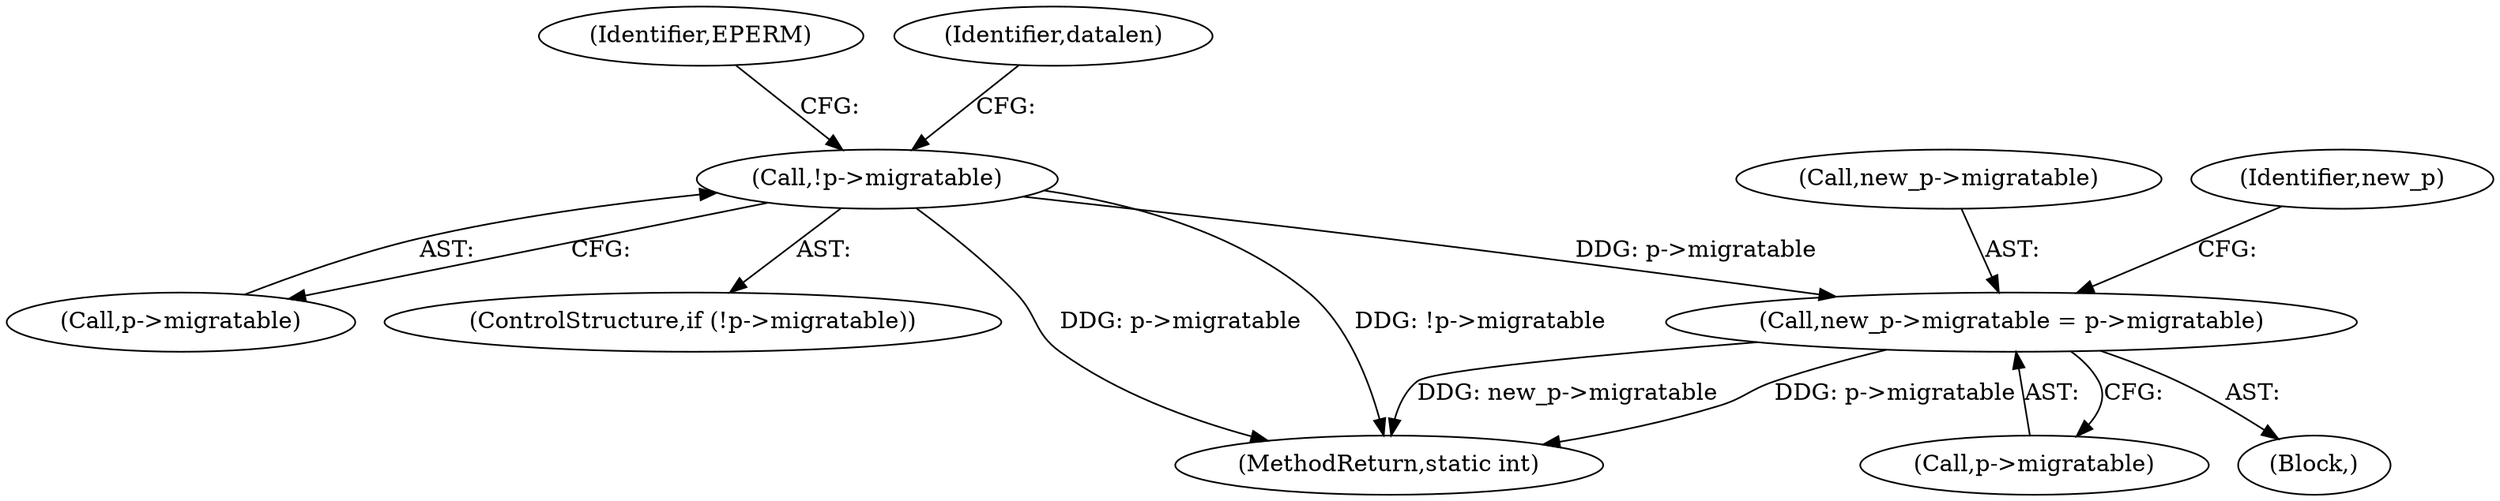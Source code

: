 digraph "0_linux_363b02dab09b3226f3bd1420dad9c72b79a42a76_16@pointer" {
"1000238" [label="(Call,new_p->migratable = p->migratable)"];
"1000135" [label="(Call,!p->migratable)"];
"1000135" [label="(Call,!p->migratable)"];
"1000239" [label="(Call,new_p->migratable)"];
"1000320" [label="(MethodReturn,static int)"];
"1000141" [label="(Identifier,EPERM)"];
"1000145" [label="(Identifier,datalen)"];
"1000104" [label="(Block,)"];
"1000136" [label="(Call,p->migratable)"];
"1000242" [label="(Call,p->migratable)"];
"1000247" [label="(Identifier,new_p)"];
"1000238" [label="(Call,new_p->migratable = p->migratable)"];
"1000134" [label="(ControlStructure,if (!p->migratable))"];
"1000238" -> "1000104"  [label="AST: "];
"1000238" -> "1000242"  [label="CFG: "];
"1000239" -> "1000238"  [label="AST: "];
"1000242" -> "1000238"  [label="AST: "];
"1000247" -> "1000238"  [label="CFG: "];
"1000238" -> "1000320"  [label="DDG: new_p->migratable"];
"1000238" -> "1000320"  [label="DDG: p->migratable"];
"1000135" -> "1000238"  [label="DDG: p->migratable"];
"1000135" -> "1000134"  [label="AST: "];
"1000135" -> "1000136"  [label="CFG: "];
"1000136" -> "1000135"  [label="AST: "];
"1000141" -> "1000135"  [label="CFG: "];
"1000145" -> "1000135"  [label="CFG: "];
"1000135" -> "1000320"  [label="DDG: !p->migratable"];
"1000135" -> "1000320"  [label="DDG: p->migratable"];
}
